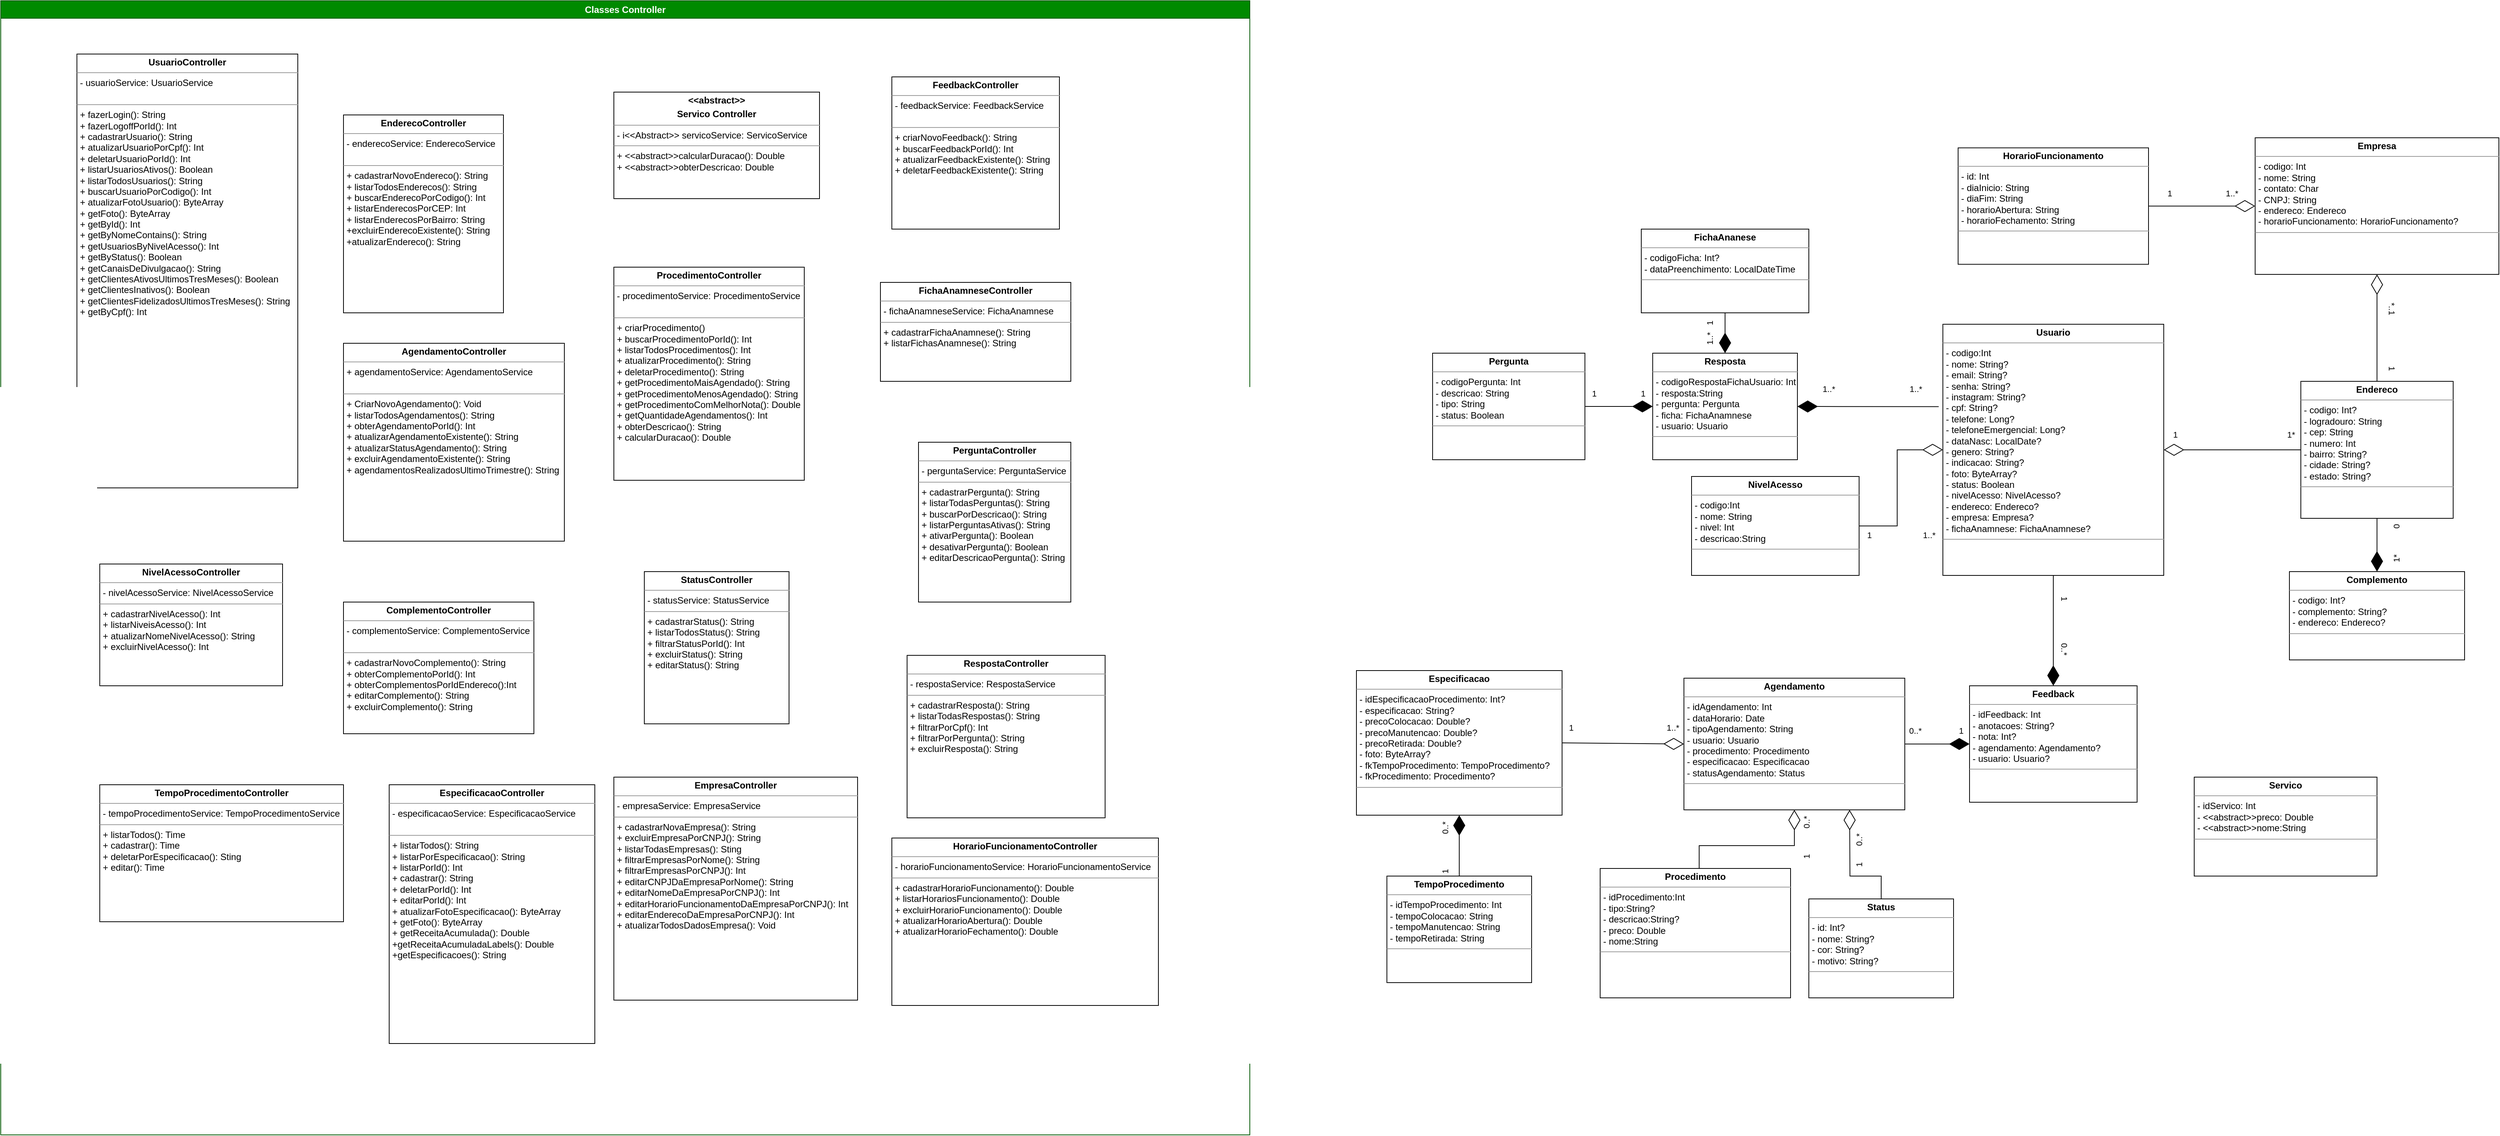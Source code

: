 <mxfile version="21.2.8" type="device">
  <diagram name="Page-1" id="c4acf3e9-155e-7222-9cf6-157b1a14988f">
    <mxGraphModel dx="8394" dy="3524" grid="1" gridSize="10" guides="1" tooltips="1" connect="1" arrows="1" fold="1" page="1" pageScale="1" pageWidth="850" pageHeight="1100" background="none" math="0" shadow="0">
      <root>
        <mxCell id="0" />
        <mxCell id="1" parent="0" />
        <mxCell id="5d2195bd80daf111-10" value="&lt;p style=&quot;margin:0px;margin-top:4px;text-align:center;&quot;&gt;&lt;b&gt;FichaAnanese&lt;/b&gt;&lt;/p&gt;&lt;hr size=&quot;1&quot;&gt;&lt;p style=&quot;margin:0px;margin-left:4px;&quot;&gt;- codigoFicha: Int?&lt;/p&gt;&lt;p style=&quot;margin:0px;margin-left:4px;&quot;&gt;-&amp;nbsp;dataPreenchimento: LocalDateTime&lt;/p&gt;&lt;hr size=&quot;1&quot;&gt;&lt;p style=&quot;margin:0px;margin-left:4px;&quot;&gt;&lt;br&gt;&lt;/p&gt;" style="verticalAlign=top;align=left;overflow=fill;fontSize=12;fontFamily=Helvetica;html=1;rounded=0;shadow=0;comic=0;labelBackgroundColor=none;strokeWidth=1" parent="1" vertex="1">
          <mxGeometry x="-1626" y="-580" width="220" height="110" as="geometry" />
        </mxCell>
        <mxCell id="5d2195bd80daf111-15" value="&lt;p style=&quot;margin:0px;margin-top:4px;text-align:center;&quot;&gt;&lt;b&gt;Especificacao&lt;/b&gt;&lt;/p&gt;&lt;hr size=&quot;1&quot;&gt;&lt;p style=&quot;margin:0px;margin-left:4px;&quot;&gt;-&amp;nbsp;idEspecificacaoProcedimento: Int?&lt;/p&gt;&lt;p style=&quot;margin:0px;margin-left:4px;&quot;&gt;-&amp;nbsp;especificacao: String?&lt;/p&gt;&lt;p style=&quot;margin:0px;margin-left:4px;&quot;&gt;-&amp;nbsp;precoColocacao: Double?&lt;/p&gt;&lt;p style=&quot;margin:0px;margin-left:4px;&quot;&gt;-&amp;nbsp;precoManutencao: Double?&lt;/p&gt;&lt;p style=&quot;margin:0px;margin-left:4px;&quot;&gt;-&amp;nbsp;precoRetirada: Double?&lt;/p&gt;&lt;p style=&quot;margin:0px;margin-left:4px;&quot;&gt;-&amp;nbsp;foto: ByteArray?&lt;/p&gt;&lt;p style=&quot;margin:0px;margin-left:4px;&quot;&gt;-&amp;nbsp;fkTempoProcedimento: TempoProcedimento?&lt;/p&gt;&lt;p style=&quot;margin:0px;margin-left:4px;&quot;&gt;- fkProcedimento: Procedimento?&lt;/p&gt;&lt;hr size=&quot;1&quot;&gt;&lt;p style=&quot;margin:0px;margin-left:4px;&quot;&gt;&lt;br&gt;&lt;/p&gt;" style="verticalAlign=top;align=left;overflow=fill;fontSize=12;fontFamily=Helvetica;html=1;rounded=0;shadow=0;comic=0;labelBackgroundColor=none;strokeWidth=1" parent="1" vertex="1">
          <mxGeometry x="-2000" width="270" height="190" as="geometry" />
        </mxCell>
        <mxCell id="5d2195bd80daf111-18" value="&lt;p style=&quot;margin:0px;margin-top:4px;text-align:center;&quot;&gt;&lt;b&gt;Agendamento&lt;/b&gt;&lt;/p&gt;&lt;hr size=&quot;1&quot;&gt;&lt;p style=&quot;margin:0px;margin-left:4px;&quot;&gt;- idAgendamento: Int&lt;br&gt;&lt;/p&gt;&lt;p style=&quot;margin:0px;margin-left:4px;&quot;&gt;- dataHorario: Date&lt;br&gt;- tipoAgendamento: String&lt;/p&gt;&lt;p style=&quot;margin:0px;margin-left:4px;&quot;&gt;- usuario: Usuario&lt;/p&gt;&lt;p style=&quot;margin:0px;margin-left:4px;&quot;&gt;-&amp;nbsp;procedimento: Procedimento&lt;/p&gt;&lt;p style=&quot;margin:0px;margin-left:4px;&quot;&gt;-&amp;nbsp;especificacao: Especificacao&lt;/p&gt;&lt;p style=&quot;margin:0px;margin-left:4px;&quot;&gt;-&amp;nbsp;statusAgendamento: Status&lt;/p&gt;&lt;hr size=&quot;1&quot;&gt;&lt;p style=&quot;margin:0px;margin-left:4px;&quot;&gt;&lt;br&gt;&lt;/p&gt;&lt;p style=&quot;margin:0px;margin-left:4px;&quot;&gt;&lt;br&gt;&lt;/p&gt;" style="verticalAlign=top;align=left;overflow=fill;fontSize=12;fontFamily=Helvetica;html=1;rounded=0;shadow=0;comic=0;labelBackgroundColor=none;strokeWidth=1" parent="1" vertex="1">
          <mxGeometry x="-1570" y="10" width="290" height="173" as="geometry" />
        </mxCell>
        <mxCell id="5d2195bd80daf111-19" value="&lt;p style=&quot;margin:0px;margin-top:4px;text-align:center;&quot;&gt;&lt;b&gt;Endereco&lt;/b&gt;&lt;/p&gt;&lt;hr size=&quot;1&quot;&gt;&lt;p style=&quot;margin:0px;margin-left:4px;&quot;&gt;- codigo: Int?&lt;br&gt;- logradouro: String&lt;/p&gt;&lt;p style=&quot;margin:0px;margin-left:4px;&quot;&gt;- cep: String&lt;/p&gt;&lt;p style=&quot;margin:0px;margin-left:4px;&quot;&gt;- numero: Int&lt;/p&gt;&lt;p style=&quot;margin:0px;margin-left:4px;&quot;&gt;- bairro: String?&lt;/p&gt;&lt;p style=&quot;margin:0px;margin-left:4px;&quot;&gt;- cidade: String?&lt;/p&gt;&lt;p style=&quot;margin:0px;margin-left:4px;&quot;&gt;- estado: String?&lt;/p&gt;&lt;hr size=&quot;1&quot;&gt;&lt;p style=&quot;margin:0px;margin-left:4px;&quot;&gt;&lt;br&gt;&lt;/p&gt;" style="verticalAlign=top;align=left;overflow=fill;fontSize=12;fontFamily=Helvetica;html=1;rounded=0;shadow=0;comic=0;labelBackgroundColor=none;strokeWidth=1" parent="1" vertex="1">
          <mxGeometry x="-760" y="-380" width="200" height="180" as="geometry" />
        </mxCell>
        <mxCell id="5d2195bd80daf111-20" value="&lt;p style=&quot;margin:0px;margin-top:4px;text-align:center;&quot;&gt;&lt;b&gt;Feedback&lt;/b&gt;&lt;/p&gt;&lt;hr size=&quot;1&quot;&gt;&lt;p style=&quot;margin:0px;margin-left:4px;&quot;&gt;- idFeedback: Int&lt;/p&gt;&lt;p style=&quot;margin:0px;margin-left:4px;&quot;&gt;- anotacoes: String?&lt;/p&gt;&lt;p style=&quot;margin:0px;margin-left:4px;&quot;&gt;- nota: Int?&lt;/p&gt;&lt;p style=&quot;margin:0px;margin-left:4px;&quot;&gt;- agendamento: Agendamento?&lt;/p&gt;&lt;p style=&quot;margin:0px;margin-left:4px;&quot;&gt;-&amp;nbsp;usuario: Usuario?&lt;/p&gt;&lt;hr size=&quot;1&quot;&gt;&lt;p style=&quot;margin:0px;margin-left:4px;&quot;&gt;&lt;br&gt;&lt;/p&gt;" style="verticalAlign=top;align=left;overflow=fill;fontSize=12;fontFamily=Helvetica;html=1;rounded=0;shadow=0;comic=0;labelBackgroundColor=none;strokeWidth=1" parent="1" vertex="1">
          <mxGeometry x="-1195" y="20" width="220" height="153" as="geometry" />
        </mxCell>
        <mxCell id="VeBbNQ54Or92eLOGEAi9-2" value="&lt;p style=&quot;margin:0px;margin-top:4px;text-align:center;&quot;&gt;&lt;b&gt;HorarioFuncionamento&lt;/b&gt;&lt;/p&gt;&lt;hr size=&quot;1&quot;&gt;&lt;p style=&quot;margin:0px;margin-left:4px;&quot;&gt;- id: Int&lt;br&gt;- diaInicio: String&lt;/p&gt;&lt;p style=&quot;margin:0px;margin-left:4px;&quot;&gt;-&amp;nbsp;diaFim: String&lt;/p&gt;&lt;p style=&quot;margin:0px;margin-left:4px;&quot;&gt;-&amp;nbsp;horarioAbertura: String&lt;/p&gt;&lt;p style=&quot;margin:0px;margin-left:4px;&quot;&gt;-&amp;nbsp;horarioFechamento: String&lt;/p&gt;&lt;hr size=&quot;1&quot;&gt;&lt;p style=&quot;margin:0px;margin-left:4px;&quot;&gt;&lt;br&gt;&lt;/p&gt;" style="verticalAlign=top;align=left;overflow=fill;fontSize=12;fontFamily=Helvetica;html=1;rounded=0;shadow=0;comic=0;labelBackgroundColor=none;strokeWidth=1" parent="1" vertex="1">
          <mxGeometry x="-1210" y="-686.75" width="250" height="153" as="geometry" />
        </mxCell>
        <mxCell id="VeBbNQ54Or92eLOGEAi9-3" value="&lt;p style=&quot;margin:0px;margin-top:4px;text-align:center;&quot;&gt;&lt;b&gt;NivelAcesso&lt;/b&gt;&lt;/p&gt;&lt;hr size=&quot;1&quot;&gt;&lt;p style=&quot;margin:0px;margin-left:4px;&quot;&gt;- codigo:Int&lt;/p&gt;&lt;p style=&quot;margin:0px;margin-left:4px;&quot;&gt;- nome: String&lt;/p&gt;&lt;p style=&quot;margin:0px;margin-left:4px;&quot;&gt;- nivel: Int&lt;/p&gt;&lt;p style=&quot;margin:0px;margin-left:4px;&quot;&gt;- descricao:String&lt;/p&gt;&lt;hr size=&quot;1&quot;&gt;&lt;p style=&quot;margin:0px;margin-left:4px;&quot;&gt;&lt;br&gt;&lt;/p&gt;" style="verticalAlign=top;align=left;overflow=fill;fontSize=12;fontFamily=Helvetica;html=1;rounded=0;shadow=0;comic=0;labelBackgroundColor=none;strokeWidth=1" parent="1" vertex="1">
          <mxGeometry x="-1560" y="-255" width="220" height="130" as="geometry" />
        </mxCell>
        <mxCell id="VeBbNQ54Or92eLOGEAi9-4" value="&lt;p style=&quot;margin:0px;margin-top:4px;text-align:center;&quot;&gt;&lt;b&gt;Pergunta&lt;/b&gt;&lt;/p&gt;&lt;hr size=&quot;1&quot;&gt;&lt;p style=&quot;margin:0px;margin-left:4px;&quot;&gt;- codigoPergunta: Int&lt;br&gt;-&amp;nbsp;descricao: String&lt;/p&gt;&lt;p style=&quot;margin:0px;margin-left:4px;&quot;&gt;- tipo:&amp;nbsp;String&lt;span style=&quot;white-space: pre;&quot;&gt; &lt;/span&gt;&lt;/p&gt;&lt;p style=&quot;margin:0px;margin-left:4px;&quot;&gt;-&amp;nbsp;status: Boolean&lt;/p&gt;&lt;hr size=&quot;1&quot;&gt;&lt;p style=&quot;margin:0px;margin-left:4px;&quot;&gt;&lt;br&gt;&lt;/p&gt;" style="verticalAlign=top;align=left;overflow=fill;fontSize=12;fontFamily=Helvetica;html=1;rounded=0;shadow=0;comic=0;labelBackgroundColor=none;strokeWidth=1" parent="1" vertex="1">
          <mxGeometry x="-1900" y="-417" width="200" height="140" as="geometry" />
        </mxCell>
        <mxCell id="VeBbNQ54Or92eLOGEAi9-5" value="&lt;p style=&quot;margin:0px;margin-top:4px;text-align:center;&quot;&gt;&lt;b&gt;Procedimento&lt;/b&gt;&lt;/p&gt;&lt;hr size=&quot;1&quot;&gt;&lt;p style=&quot;margin:0px;margin-left:4px;&quot;&gt;- idProcedimento:Int&lt;br&gt;- tipo:String?&lt;/p&gt;&lt;p style=&quot;margin:0px;margin-left:4px;&quot;&gt;-&amp;nbsp;descricao:String?&lt;/p&gt;&lt;p style=&quot;margin:0px;margin-left:4px;&quot;&gt;- preco: Double&lt;/p&gt;&lt;p style=&quot;margin:0px;margin-left:4px;&quot;&gt;- nome:String&lt;/p&gt;&lt;hr size=&quot;1&quot;&gt;&lt;p style=&quot;margin:0px;margin-left:4px;&quot;&gt;&lt;br&gt;&lt;/p&gt;" style="verticalAlign=top;align=left;overflow=fill;fontSize=12;fontFamily=Helvetica;html=1;rounded=0;shadow=0;comic=0;labelBackgroundColor=none;strokeWidth=1" parent="1" vertex="1">
          <mxGeometry x="-1680" y="260" width="250" height="170" as="geometry" />
        </mxCell>
        <mxCell id="VeBbNQ54Or92eLOGEAi9-6" value="&lt;p style=&quot;margin:0px;margin-top:4px;text-align:center;&quot;&gt;&lt;b&gt;Resposta&lt;/b&gt;&lt;/p&gt;&lt;hr size=&quot;1&quot;&gt;&lt;p style=&quot;margin:0px;margin-left:4px;&quot;&gt;-&amp;nbsp;codigoRespostaFichaUsuario: Int&lt;br&gt;-&amp;nbsp;resposta:String&lt;/p&gt;&lt;p style=&quot;margin:0px;margin-left:4px;&quot;&gt;-&amp;nbsp;pergunta: Pergunta&lt;/p&gt;&lt;p style=&quot;margin:0px;margin-left:4px;&quot;&gt;-&amp;nbsp;ficha:&amp;nbsp;FichaAnamnese&lt;/p&gt;&lt;p style=&quot;margin:0px;margin-left:4px;&quot;&gt;- usuario: Usuario&lt;/p&gt;&lt;hr size=&quot;1&quot;&gt;&lt;p style=&quot;margin:0px;margin-left:4px;&quot;&gt;&lt;br&gt;&lt;/p&gt;" style="verticalAlign=top;align=left;overflow=fill;fontSize=12;fontFamily=Helvetica;html=1;rounded=0;shadow=0;comic=0;labelBackgroundColor=none;strokeWidth=1" parent="1" vertex="1">
          <mxGeometry x="-1611" y="-417" width="190" height="140" as="geometry" />
        </mxCell>
        <mxCell id="VeBbNQ54Or92eLOGEAi9-7" value="&lt;p style=&quot;margin:0px;margin-top:4px;text-align:center;&quot;&gt;&lt;b&gt;Status&lt;/b&gt;&lt;/p&gt;&lt;hr size=&quot;1&quot;&gt;&lt;p style=&quot;margin:0px;margin-left:4px;&quot;&gt;- id: Int?&lt;br&gt;-&amp;nbsp;nome: String?&lt;/p&gt;&lt;p style=&quot;margin:0px;margin-left:4px;&quot;&gt;-&amp;nbsp;cor: String?&lt;/p&gt;&lt;p style=&quot;margin:0px;margin-left:4px;&quot;&gt;-&amp;nbsp;motivo: String?&lt;/p&gt;&lt;hr size=&quot;1&quot;&gt;&lt;p style=&quot;margin:0px;margin-left:4px;&quot;&gt;&lt;br&gt;&lt;/p&gt;" style="verticalAlign=top;align=left;overflow=fill;fontSize=12;fontFamily=Helvetica;html=1;rounded=0;shadow=0;comic=0;labelBackgroundColor=none;strokeWidth=1" parent="1" vertex="1">
          <mxGeometry x="-1406" y="300" width="190" height="130" as="geometry" />
        </mxCell>
        <mxCell id="VeBbNQ54Or92eLOGEAi9-8" value="&lt;p style=&quot;margin:0px;margin-top:4px;text-align:center;&quot;&gt;&lt;b&gt;TempoProcedimento&lt;/b&gt;&lt;/p&gt;&lt;hr size=&quot;1&quot;&gt;&lt;p style=&quot;margin:0px;margin-left:4px;&quot;&gt;- idTempoProcedimento: Int&lt;br&gt;- tempoColocacao: String&lt;/p&gt;&lt;p style=&quot;margin:0px;margin-left:4px;&quot;&gt;-&amp;nbsp;tempoManutencao: String&lt;/p&gt;&lt;p style=&quot;margin:0px;margin-left:4px;&quot;&gt;-&amp;nbsp;tempoRetirada: String&lt;/p&gt;&lt;hr size=&quot;1&quot;&gt;&lt;p style=&quot;margin:0px;margin-left:4px;&quot;&gt;&lt;br&gt;&lt;/p&gt;" style="verticalAlign=top;align=left;overflow=fill;fontSize=12;fontFamily=Helvetica;html=1;rounded=0;shadow=0;comic=0;labelBackgroundColor=none;strokeWidth=1" parent="1" vertex="1">
          <mxGeometry x="-1960" y="270" width="190" height="140" as="geometry" />
        </mxCell>
        <mxCell id="VeBbNQ54Or92eLOGEAi9-9" value="&lt;p style=&quot;margin:0px;margin-top:4px;text-align:center;&quot;&gt;&lt;b&gt;Usuario&lt;/b&gt;&lt;/p&gt;&lt;hr size=&quot;1&quot;&gt;&lt;p style=&quot;margin:0px;margin-left:4px;&quot;&gt;- codigo:Int&lt;br&gt;-&amp;nbsp;nome:&amp;nbsp;String?&lt;/p&gt;&lt;p style=&quot;margin:0px;margin-left:4px;&quot;&gt;-&amp;nbsp;email: String?&lt;/p&gt;&lt;p style=&quot;margin:0px;margin-left:4px;&quot;&gt;-&amp;nbsp;senha: String?&lt;/p&gt;&lt;p style=&quot;margin:0px;margin-left:4px;&quot;&gt;-&amp;nbsp;instagram: String?&lt;/p&gt;&lt;p style=&quot;margin:0px;margin-left:4px;&quot;&gt;-&amp;nbsp;cpf:&amp;nbsp;String?&lt;/p&gt;&lt;p style=&quot;margin:0px;margin-left:4px;&quot;&gt;-&amp;nbsp;telefone:&amp;nbsp;Long?&lt;/p&gt;&lt;p style=&quot;margin:0px;margin-left:4px;&quot;&gt;-&amp;nbsp;telefoneEmergencial:&amp;nbsp;Long?&lt;/p&gt;&lt;p style=&quot;margin:0px;margin-left:4px;&quot;&gt;-&amp;nbsp;dataNasc:&amp;nbsp;LocalDate?&lt;/p&gt;&lt;p style=&quot;margin:0px;margin-left:4px;&quot;&gt;-&amp;nbsp;genero: String?&lt;/p&gt;&lt;p style=&quot;margin:0px;margin-left:4px;&quot;&gt;-&amp;nbsp;indicacao:&amp;nbsp;String?&lt;/p&gt;&lt;p style=&quot;margin:0px;margin-left:4px;&quot;&gt;-&amp;nbsp;foto:&amp;nbsp;ByteArray?&lt;/p&gt;&lt;p style=&quot;margin:0px;margin-left:4px;&quot;&gt;-&amp;nbsp;status:&amp;nbsp;Boolean&lt;/p&gt;&lt;p style=&quot;margin:0px;margin-left:4px;&quot;&gt;- nivelAcesso:&amp;nbsp;NivelAcesso?&lt;/p&gt;&lt;p style=&quot;margin:0px;margin-left:4px;&quot;&gt;-&amp;nbsp;endereco:&amp;nbsp;Endereco?&lt;/p&gt;&lt;p style=&quot;margin:0px;margin-left:4px;&quot;&gt;-&amp;nbsp;empresa:&amp;nbsp;Empresa?&lt;/p&gt;&lt;p style=&quot;margin:0px;margin-left:4px;&quot;&gt;-&amp;nbsp;fichaAnamnese:&amp;nbsp;FichaAnamnese?&lt;/p&gt;&lt;hr size=&quot;1&quot;&gt;&lt;p style=&quot;margin:0px;margin-left:4px;&quot;&gt;&lt;br&gt;&lt;/p&gt;" style="verticalAlign=top;align=left;overflow=fill;fontSize=12;fontFamily=Helvetica;html=1;rounded=0;shadow=0;comic=0;labelBackgroundColor=none;strokeWidth=1" parent="1" vertex="1">
          <mxGeometry x="-1230" y="-455" width="290" height="330" as="geometry" />
        </mxCell>
        <mxCell id="VeBbNQ54Or92eLOGEAi9-10" value="&lt;p style=&quot;margin:0px;margin-top:4px;text-align:center;&quot;&gt;&lt;b&gt;Complemento&lt;/b&gt;&lt;/p&gt;&lt;hr size=&quot;1&quot;&gt;&lt;p style=&quot;margin:0px;margin-left:4px;&quot;&gt;-&amp;nbsp;codigo: Int?&lt;/p&gt;&lt;p style=&quot;margin:0px;margin-left:4px;&quot;&gt;-&amp;nbsp;complemento: String?&lt;/p&gt;&lt;p style=&quot;margin:0px;margin-left:4px;&quot;&gt;-&amp;nbsp;endereco: Endereco?&lt;/p&gt;&lt;hr size=&quot;1&quot;&gt;&lt;p style=&quot;margin:0px;margin-left:4px;&quot;&gt;&lt;br&gt;&lt;/p&gt;&lt;p style=&quot;margin:0px;margin-left:4px;&quot;&gt;&lt;br&gt;&lt;/p&gt;&lt;p style=&quot;margin:0px;margin-left:4px;&quot;&gt;&lt;br&gt;&lt;/p&gt;" style="verticalAlign=top;align=left;overflow=fill;fontSize=12;fontFamily=Helvetica;html=1;rounded=0;shadow=0;comic=0;labelBackgroundColor=none;strokeWidth=1" parent="1" vertex="1">
          <mxGeometry x="-775" y="-130" width="230" height="116" as="geometry" />
        </mxCell>
        <mxCell id="VeBbNQ54Or92eLOGEAi9-11" value="&lt;p style=&quot;margin:0px;margin-top:4px;text-align:center;&quot;&gt;&lt;b&gt;Empresa&lt;/b&gt;&lt;/p&gt;&lt;hr size=&quot;1&quot;&gt;&lt;p style=&quot;margin:0px;margin-left:4px;&quot;&gt;-&amp;nbsp;codigo: Int&lt;/p&gt;&lt;p style=&quot;margin:0px;margin-left:4px;&quot;&gt;-&amp;nbsp;nome: String&lt;/p&gt;&lt;p style=&quot;margin:0px;margin-left:4px;&quot;&gt;-&amp;nbsp;contato: Char&lt;/p&gt;&lt;p style=&quot;margin:0px;margin-left:4px;&quot;&gt;-&amp;nbsp;CNPJ: String&lt;/p&gt;&lt;p style=&quot;margin:0px;margin-left:4px;&quot;&gt;-&amp;nbsp;endereco: Endereco&lt;/p&gt;&lt;p style=&quot;margin:0px;margin-left:4px;&quot;&gt;-&amp;nbsp;horarioFuncionamento: HorarioFuncionamento?&lt;/p&gt;&lt;hr size=&quot;1&quot;&gt;&lt;p style=&quot;margin:0px;margin-left:4px;&quot;&gt;&lt;br&gt;&lt;/p&gt;&lt;p style=&quot;margin:0px;margin-left:4px;&quot;&gt;&lt;br&gt;&lt;/p&gt;&lt;p style=&quot;margin:0px;margin-left:4px;&quot;&gt;&lt;br&gt;&lt;/p&gt;" style="verticalAlign=top;align=left;overflow=fill;fontSize=12;fontFamily=Helvetica;html=1;rounded=0;shadow=0;comic=0;labelBackgroundColor=none;strokeWidth=1" parent="1" vertex="1">
          <mxGeometry x="-820" y="-700" width="320" height="179.5" as="geometry" />
        </mxCell>
        <mxCell id="V2BbMEiaFELjBMTRo2CI-1" value="&lt;p style=&quot;margin:0px;margin-top:4px;text-align:center;&quot;&gt;&lt;b style=&quot;background-color: initial;&quot;&gt;Servico&lt;/b&gt;&lt;br&gt;&lt;/p&gt;&lt;hr size=&quot;1&quot;&gt;&lt;p style=&quot;margin:0px;margin-left:4px;&quot;&gt;- idServico: Int&lt;br&gt;- &amp;lt;&amp;lt;abstract&amp;gt;&amp;gt;preco: Double&lt;/p&gt;&lt;p style=&quot;margin:0px;margin-left:4px;&quot;&gt;-&amp;nbsp;&lt;span style=&quot;background-color: initial;&quot;&gt;&amp;lt;&amp;lt;abstract&amp;gt;&amp;gt;&lt;/span&gt;&lt;span style=&quot;background-color: initial;&quot;&gt;nome:String&lt;/span&gt;&lt;/p&gt;&lt;hr size=&quot;1&quot;&gt;&lt;p style=&quot;margin:0px;margin-left:4px;&quot;&gt;&lt;br&gt;&lt;/p&gt;&lt;p style=&quot;margin:0px;margin-left:4px;&quot;&gt;&lt;br&gt;&lt;/p&gt;" style="verticalAlign=top;align=left;overflow=fill;fontSize=12;fontFamily=Helvetica;html=1;rounded=0;shadow=0;comic=0;labelBackgroundColor=none;strokeWidth=1" parent="1" vertex="1">
          <mxGeometry x="-900" y="140" width="240" height="130" as="geometry" />
        </mxCell>
        <mxCell id="-9O7MTKHyJghnNxjWqGX-41" value="Classes Controller" style="swimlane;whiteSpace=wrap;html=1;fillColor=#008a00;strokeColor=#005700;fontColor=#ffffff;" parent="1" vertex="1">
          <mxGeometry x="-3780" y="-880" width="1640" height="1490" as="geometry" />
        </mxCell>
        <mxCell id="-9O7MTKHyJghnNxjWqGX-28" value="&lt;p style=&quot;margin:0px;margin-top:4px;text-align:center;&quot;&gt;&lt;b&gt;UsuarioController&lt;/b&gt;&lt;/p&gt;&lt;hr size=&quot;1&quot;&gt;&lt;p style=&quot;margin:0px;margin-left:4px;&quot;&gt;- usuarioService: UsuarioService&lt;br&gt;&lt;br&gt;&lt;/p&gt;&lt;hr size=&quot;1&quot;&gt;&lt;p style=&quot;margin:0px;margin-left:4px;&quot;&gt;+ fazerLogin(): String&lt;br&gt;+ fazerLogoffPorId(): Int&lt;/p&gt;&lt;p style=&quot;margin:0px;margin-left:4px;&quot;&gt;+&amp;nbsp;cadastrarUsuario(): String&lt;/p&gt;&lt;p style=&quot;margin:0px;margin-left:4px;&quot;&gt;+&amp;nbsp;atualizarUsuarioPorCpf(): Int&lt;/p&gt;&lt;p style=&quot;margin:0px;margin-left:4px;&quot;&gt;+&amp;nbsp;deletarUsuarioPorId(): Int&lt;/p&gt;&lt;p style=&quot;margin:0px;margin-left:4px;&quot;&gt;+&amp;nbsp;listarUsuariosAtivos(): Boolean&lt;/p&gt;&lt;p style=&quot;margin:0px;margin-left:4px;&quot;&gt;+&amp;nbsp;listarTodosUsuarios(): String&lt;/p&gt;&lt;p style=&quot;margin:0px;margin-left:4px;&quot;&gt;+&amp;nbsp;buscarUsuarioPorCodigo(): Int&lt;/p&gt;&lt;p style=&quot;margin:0px;margin-left:4px;&quot;&gt;+&amp;nbsp;atualizarFotoUsuario(): ByteArray&lt;/p&gt;&lt;p style=&quot;margin:0px;margin-left:4px;&quot;&gt;+&amp;nbsp;getFoto():&amp;nbsp;&lt;span style=&quot;background-color: initial;&quot;&gt;ByteArray&lt;/span&gt;&lt;/p&gt;&lt;p style=&quot;margin:0px;margin-left:4px;&quot;&gt;+&amp;nbsp;getById(): Int&lt;/p&gt;&lt;p style=&quot;margin:0px;margin-left:4px;&quot;&gt;+&amp;nbsp;getByNomeContains(): String&lt;/p&gt;&lt;p style=&quot;margin:0px;margin-left:4px;&quot;&gt;+&amp;nbsp;getUsuariosByNivelAcesso(): Int&lt;/p&gt;&lt;p style=&quot;margin:0px;margin-left:4px;&quot;&gt;+&amp;nbsp;getByStatus(): Boolean&lt;/p&gt;&lt;p style=&quot;margin:0px;margin-left:4px;&quot;&gt;+&amp;nbsp;getCanaisDeDivulgacao(): String&lt;/p&gt;&lt;p style=&quot;margin:0px;margin-left:4px;&quot;&gt;+&amp;nbsp;getClientesAtivosUltimosTresMeses(): Boolean&lt;/p&gt;&lt;p style=&quot;margin:0px;margin-left:4px;&quot;&gt;+&amp;nbsp;getClientesInativos(): Boolean&lt;br&gt;+ getClientesFidelizadosUltimosTresMeses(): String&lt;/p&gt;&lt;p style=&quot;margin:0px;margin-left:4px;&quot;&gt;+&amp;nbsp;getByCpf(): Int&lt;/p&gt;" style="verticalAlign=top;align=left;overflow=fill;fontSize=12;fontFamily=Helvetica;html=1;rounded=0;shadow=0;comic=0;labelBackgroundColor=none;strokeWidth=1" parent="-9O7MTKHyJghnNxjWqGX-41" vertex="1">
          <mxGeometry x="100" y="70" width="290" height="570" as="geometry" />
        </mxCell>
        <mxCell id="-9O7MTKHyJghnNxjWqGX-22" value="&lt;p style=&quot;margin:0px;margin-top:4px;text-align:center;&quot;&gt;&lt;b&gt;NivelAcessoController&lt;/b&gt;&lt;/p&gt;&lt;hr size=&quot;1&quot;&gt;&lt;p style=&quot;margin:0px;margin-left:4px;&quot;&gt;- nivelAcessoService: NivelAcessoService&lt;/p&gt;&lt;hr size=&quot;1&quot;&gt;&lt;p style=&quot;margin:0px;margin-left:4px;&quot;&gt;+ cadastrarNivelAcesso(): Int&lt;br&gt;+ listarNiveisAcesso(): Int&lt;/p&gt;&lt;p style=&quot;margin:0px;margin-left:4px;&quot;&gt;+&amp;nbsp;atualizarNomeNivelAcesso(): String&lt;/p&gt;&lt;p style=&quot;margin:0px;margin-left:4px;&quot;&gt;+&amp;nbsp;excluirNivelAcesso(): Int&lt;/p&gt;" style="verticalAlign=top;align=left;overflow=fill;fontSize=12;fontFamily=Helvetica;html=1;rounded=0;shadow=0;comic=0;labelBackgroundColor=none;strokeWidth=1" parent="-9O7MTKHyJghnNxjWqGX-41" vertex="1">
          <mxGeometry x="130" y="740" width="240" height="160" as="geometry" />
        </mxCell>
        <mxCell id="-9O7MTKHyJghnNxjWqGX-19" value="&lt;p style=&quot;margin:0px;margin-top:4px;text-align:center;&quot;&gt;&lt;b&gt;EnderecoController&lt;/b&gt;&lt;/p&gt;&lt;hr size=&quot;1&quot;&gt;&lt;p style=&quot;margin:0px;margin-left:4px;&quot;&gt;- enderecoService: EnderecoService&lt;br&gt;&lt;br&gt;&lt;/p&gt;&lt;hr size=&quot;1&quot;&gt;&lt;p style=&quot;margin:0px;margin-left:4px;&quot;&gt;+ cadastrarNovoEndereco(): String&lt;br&gt;+ listarTodosEnderecos(): String&lt;/p&gt;&lt;p style=&quot;margin:0px;margin-left:4px;&quot;&gt;+&amp;nbsp;buscarEnderecoPorCodigo(): Int&lt;/p&gt;&lt;p style=&quot;margin:0px;margin-left:4px;&quot;&gt;+&amp;nbsp;listarEnderecosPorCEP: Int&lt;/p&gt;&lt;p style=&quot;margin:0px;margin-left:4px;&quot;&gt;+&amp;nbsp;listarEnderecosPorBairro: String&lt;/p&gt;&lt;p style=&quot;margin:0px;margin-left:4px;&quot;&gt;+excluirEnderecoExistente(): String&lt;/p&gt;&lt;p style=&quot;margin:0px;margin-left:4px;&quot;&gt;+atualizarEndereco(): String&lt;/p&gt;" style="verticalAlign=top;align=left;overflow=fill;fontSize=12;fontFamily=Helvetica;html=1;rounded=0;shadow=0;comic=0;labelBackgroundColor=none;strokeWidth=1" parent="-9O7MTKHyJghnNxjWqGX-41" vertex="1">
          <mxGeometry x="450" y="150" width="210" height="260" as="geometry" />
        </mxCell>
        <mxCell id="-9O7MTKHyJghnNxjWqGX-18" value="&lt;p style=&quot;margin:0px;margin-top:4px;text-align:center;&quot;&gt;&lt;b&gt;AgendamentoController&lt;/b&gt;&lt;/p&gt;&lt;hr size=&quot;1&quot;&gt;&lt;p style=&quot;margin:0px;margin-left:4px;&quot;&gt;+ agendamentoService: AgendamentoService&lt;br&gt;&lt;/p&gt;&lt;p style=&quot;margin:0px;margin-left:4px;&quot;&gt;&lt;br&gt;&lt;/p&gt;&lt;hr size=&quot;1&quot;&gt;&lt;p style=&quot;margin:0px;margin-left:4px;&quot;&gt;+ CriarNovoAgendamento(): Void&amp;nbsp;&lt;/p&gt;&lt;p style=&quot;margin:0px;margin-left:4px;&quot;&gt;+ listarTodosAgendamentos(): String&lt;/p&gt;&lt;p style=&quot;margin:0px;margin-left:4px;&quot;&gt;+&amp;nbsp;obterAgendamentoPorId(): Int&lt;/p&gt;&lt;p style=&quot;margin:0px;margin-left:4px;&quot;&gt;+&amp;nbsp;atualizarAgendamentoExistente(): String&lt;/p&gt;&lt;p style=&quot;margin:0px;margin-left:4px;&quot;&gt;+&amp;nbsp;atualizarStatusAgendamento(): String&lt;/p&gt;&lt;p style=&quot;margin:0px;margin-left:4px;&quot;&gt;+&amp;nbsp;excluirAgendamentoExistente(): String&lt;/p&gt;&lt;p style=&quot;margin:0px;margin-left:4px;&quot;&gt;+&amp;nbsp;agendamentosRealizadosUltimoTrimestre(): String&lt;/p&gt;&lt;p style=&quot;margin:0px;margin-left:4px;&quot;&gt;&lt;br&gt;&lt;/p&gt;" style="verticalAlign=top;align=left;overflow=fill;fontSize=12;fontFamily=Helvetica;html=1;rounded=0;shadow=0;comic=0;labelBackgroundColor=none;strokeWidth=1" parent="-9O7MTKHyJghnNxjWqGX-41" vertex="1">
          <mxGeometry x="450" y="450" width="290" height="260" as="geometry" />
        </mxCell>
        <mxCell id="-9O7MTKHyJghnNxjWqGX-29" value="&lt;p style=&quot;margin:0px;margin-top:4px;text-align:center;&quot;&gt;&lt;b&gt;ComplementoController&lt;/b&gt;&lt;/p&gt;&lt;hr size=&quot;1&quot;&gt;&lt;p style=&quot;margin:0px;margin-left:4px;&quot;&gt;- complementoService: ComplementoService&lt;/p&gt;&lt;p style=&quot;margin:0px;margin-left:4px;&quot;&gt;&lt;br&gt;&lt;/p&gt;&lt;hr size=&quot;1&quot;&gt;&lt;p style=&quot;margin:0px;margin-left:4px;&quot;&gt;+ cadastrarNovoComplemento(): String&lt;/p&gt;&lt;p style=&quot;margin:0px;margin-left:4px;&quot;&gt;+ obterComplementoPorId(): Int&lt;/p&gt;&lt;p style=&quot;margin:0px;margin-left:4px;&quot;&gt;+&amp;nbsp;obterComplementosPorIdEndereco():Int&amp;nbsp;&lt;/p&gt;&lt;p style=&quot;margin:0px;margin-left:4px;&quot;&gt;+&amp;nbsp;editarComplemento(): String&lt;/p&gt;&lt;p style=&quot;margin:0px;margin-left:4px;&quot;&gt;+&amp;nbsp;excluirComplemento(): String&lt;/p&gt;&lt;p style=&quot;margin:0px;margin-left:4px;&quot;&gt;&lt;br&gt;&lt;/p&gt;&lt;p style=&quot;margin:0px;margin-left:4px;&quot;&gt;&lt;br&gt;&lt;/p&gt;" style="verticalAlign=top;align=left;overflow=fill;fontSize=12;fontFamily=Helvetica;html=1;rounded=0;shadow=0;comic=0;labelBackgroundColor=none;strokeWidth=1" parent="-9O7MTKHyJghnNxjWqGX-41" vertex="1">
          <mxGeometry x="450" y="790" width="250" height="173" as="geometry" />
        </mxCell>
        <mxCell id="-9O7MTKHyJghnNxjWqGX-31" value="&lt;p style=&quot;margin:0px;margin-top:4px;text-align:center;&quot;&gt;&lt;b&gt;&amp;lt;&amp;lt;abstract&amp;gt;&amp;gt;&lt;/b&gt;&lt;/p&gt;&lt;p style=&quot;margin:0px;margin-top:4px;text-align:center;&quot;&gt;&lt;b&gt;Servico Controller&lt;/b&gt;&lt;/p&gt;&lt;hr size=&quot;1&quot;&gt;&lt;p style=&quot;margin:0px;margin-left:4px;&quot;&gt;- i&amp;lt;&amp;lt;Abstract&amp;gt;&amp;gt; servicoService: ServicoService&lt;br&gt;&lt;/p&gt;&lt;hr size=&quot;1&quot;&gt;&lt;p style=&quot;margin:0px;margin-left:4px;&quot;&gt;+&amp;nbsp;&lt;span style=&quot;background-color: initial;&quot;&gt;&amp;lt;&amp;lt;abstract&amp;gt;&amp;gt;&lt;/span&gt;&lt;span style=&quot;background-color: initial;&quot;&gt;calcularDuracao(): Double&lt;/span&gt;&lt;/p&gt;&lt;p style=&quot;margin:0px;margin-left:4px;&quot;&gt;+&amp;nbsp;&lt;span style=&quot;background-color: initial;&quot;&gt;&amp;lt;&amp;lt;abstract&amp;gt;&amp;gt;&lt;/span&gt;&lt;span style=&quot;background-color: initial;&quot;&gt;obterDescricao: Double&lt;/span&gt;&lt;/p&gt;&lt;p style=&quot;margin:0px;margin-left:4px;&quot;&gt;&lt;br&gt;&lt;/p&gt;" style="verticalAlign=top;align=left;overflow=fill;fontSize=12;fontFamily=Helvetica;html=1;rounded=0;shadow=0;comic=0;labelBackgroundColor=none;strokeWidth=1" parent="-9O7MTKHyJghnNxjWqGX-41" vertex="1">
          <mxGeometry x="805" y="120" width="270" height="140" as="geometry" />
        </mxCell>
        <mxCell id="-9O7MTKHyJghnNxjWqGX-24" value="&lt;p style=&quot;margin:0px;margin-top:4px;text-align:center;&quot;&gt;&lt;b&gt;ProcedimentoController&lt;/b&gt;&lt;/p&gt;&lt;hr size=&quot;1&quot;&gt;&lt;p style=&quot;margin:0px;margin-left:4px;&quot;&gt;- procedimentoService: ProcedimentoService&lt;br&gt;&lt;br&gt;&lt;/p&gt;&lt;hr size=&quot;1&quot;&gt;&lt;p style=&quot;margin:0px;margin-left:4px;&quot;&gt;+ criarProcedimento()&lt;br&gt;+ buscarProcedimentoPorId(): Int&lt;/p&gt;&lt;p style=&quot;margin:0px;margin-left:4px;&quot;&gt;+ listarTodosProcedimentos(): Int&lt;/p&gt;&lt;p style=&quot;margin:0px;margin-left:4px;&quot;&gt;+&amp;nbsp;atualizarProcedimento(): String&lt;/p&gt;&lt;p style=&quot;margin:0px;margin-left:4px;&quot;&gt;+&amp;nbsp;deletarProcedimento(): String&lt;/p&gt;&lt;p style=&quot;margin:0px;margin-left:4px;&quot;&gt;+&amp;nbsp;getProcedimentoMaisAgendado(): String&lt;/p&gt;&lt;p style=&quot;margin:0px;margin-left:4px;&quot;&gt;+&amp;nbsp;getProcedimentoMenosAgendado(): String&lt;/p&gt;&lt;p style=&quot;margin:0px;margin-left:4px;&quot;&gt;+&amp;nbsp;getProcedimentoComMelhorNota(): Double&lt;/p&gt;&lt;p style=&quot;margin:0px;margin-left:4px;&quot;&gt;+&amp;nbsp;getQuantidadeAgendamentos(): Int&lt;/p&gt;&lt;p style=&quot;margin:0px;margin-left:4px;&quot;&gt;+ obterDescricao(): String&lt;/p&gt;&lt;p style=&quot;margin:0px;margin-left:4px;&quot;&gt;+ calcularDuracao(): Double&lt;/p&gt;" style="verticalAlign=top;align=left;overflow=fill;fontSize=12;fontFamily=Helvetica;html=1;rounded=0;shadow=0;comic=0;labelBackgroundColor=none;strokeWidth=1" parent="-9O7MTKHyJghnNxjWqGX-41" vertex="1">
          <mxGeometry x="805" y="350" width="250" height="280" as="geometry" />
        </mxCell>
        <mxCell id="-9O7MTKHyJghnNxjWqGX-20" value="&lt;p style=&quot;margin:0px;margin-top:4px;text-align:center;&quot;&gt;&lt;b&gt;FeedbackController&lt;/b&gt;&lt;/p&gt;&lt;hr size=&quot;1&quot;&gt;&lt;p style=&quot;margin:0px;margin-left:4px;&quot;&gt;- feedbackService: FeedbackService&lt;/p&gt;&lt;p style=&quot;margin:0px;margin-left:4px;&quot;&gt;&lt;br&gt;&lt;/p&gt;&lt;hr size=&quot;1&quot;&gt;&lt;p style=&quot;margin:0px;margin-left:4px;&quot;&gt;+&amp;nbsp;criarNovoFeedback(): String&lt;/p&gt;&lt;p style=&quot;margin:0px;margin-left:4px;&quot;&gt;+&amp;nbsp;buscarFeedbackPorId(): Int&lt;/p&gt;&lt;p style=&quot;margin:0px;margin-left:4px;&quot;&gt;+&amp;nbsp;atualizarFeedbackExistente(): String&lt;/p&gt;&lt;p style=&quot;margin:0px;margin-left:4px;&quot;&gt;+&amp;nbsp;deletarFeedbackExistente(): String&lt;/p&gt;" style="verticalAlign=top;align=left;overflow=fill;fontSize=12;fontFamily=Helvetica;html=1;rounded=0;shadow=0;comic=0;labelBackgroundColor=none;strokeWidth=1" parent="-9O7MTKHyJghnNxjWqGX-41" vertex="1">
          <mxGeometry x="1170" y="100" width="220" height="200" as="geometry" />
        </mxCell>
        <mxCell id="-9O7MTKHyJghnNxjWqGX-16" value="&lt;p style=&quot;margin:0px;margin-top:4px;text-align:center;&quot;&gt;&lt;b&gt;FichaAnamneseController&lt;/b&gt;&lt;/p&gt;&lt;hr size=&quot;1&quot;&gt;&lt;p style=&quot;margin:0px;margin-left:4px;&quot;&gt;- fichaAnamneseService: FichaAnamnese&lt;/p&gt;&lt;hr size=&quot;1&quot;&gt;&lt;p style=&quot;margin:0px;margin-left:4px;&quot;&gt;+&amp;nbsp;cadastrarFichaAnamnese(): String&lt;/p&gt;&lt;p style=&quot;margin:0px;margin-left:4px;&quot;&gt;+&amp;nbsp;listarFichasAnamnese(): String&lt;/p&gt;" style="verticalAlign=top;align=left;overflow=fill;fontSize=12;fontFamily=Helvetica;html=1;rounded=0;shadow=0;comic=0;labelBackgroundColor=none;strokeWidth=1" parent="-9O7MTKHyJghnNxjWqGX-41" vertex="1">
          <mxGeometry x="1155" y="370" width="250" height="130" as="geometry" />
        </mxCell>
        <mxCell id="-9O7MTKHyJghnNxjWqGX-23" value="&lt;p style=&quot;margin:0px;margin-top:4px;text-align:center;&quot;&gt;&lt;b&gt;PerguntaController&lt;/b&gt;&lt;/p&gt;&lt;hr size=&quot;1&quot;&gt;&lt;p style=&quot;margin:0px;margin-left:4px;&quot;&gt;- perguntaService: PerguntaService&lt;br&gt;&lt;/p&gt;&lt;hr size=&quot;1&quot;&gt;&lt;p style=&quot;margin:0px;margin-left:4px;&quot;&gt;+ cadastrarPergunta(): String&amp;nbsp;&lt;br&gt;+ listarTodasPerguntas(): String&lt;/p&gt;&lt;p style=&quot;margin:0px;margin-left:4px;&quot;&gt;+ buscarPorDescricao(): String&lt;/p&gt;&lt;p style=&quot;margin:0px;margin-left:4px;&quot;&gt;+&amp;nbsp;listarPerguntasAtivas(): String&lt;/p&gt;&lt;p style=&quot;margin:0px;margin-left:4px;&quot;&gt;+&amp;nbsp;ativarPergunta(): Boolean&lt;/p&gt;&lt;p style=&quot;margin:0px;margin-left:4px;&quot;&gt;+&amp;nbsp;desativarPergunta(): Boolean&lt;/p&gt;&lt;p style=&quot;margin:0px;margin-left:4px;&quot;&gt;+&amp;nbsp;editarDescricaoPergunta(): String&lt;/p&gt;" style="verticalAlign=top;align=left;overflow=fill;fontSize=12;fontFamily=Helvetica;html=1;rounded=0;shadow=0;comic=0;labelBackgroundColor=none;strokeWidth=1" parent="-9O7MTKHyJghnNxjWqGX-41" vertex="1">
          <mxGeometry x="1205" y="580" width="200" height="210" as="geometry" />
        </mxCell>
        <mxCell id="-9O7MTKHyJghnNxjWqGX-26" value="&lt;p style=&quot;margin:0px;margin-top:4px;text-align:center;&quot;&gt;&lt;b&gt;StatusController&lt;/b&gt;&lt;/p&gt;&lt;hr size=&quot;1&quot;&gt;&lt;p style=&quot;margin:0px;margin-left:4px;&quot;&gt;- statusService: StatusService&lt;br&gt;&lt;/p&gt;&lt;hr size=&quot;1&quot;&gt;&lt;p style=&quot;margin:0px;margin-left:4px;&quot;&gt;+ cadastrarStatus(): String&lt;br&gt;+ listarTodosStatus(): String&lt;/p&gt;&lt;p style=&quot;margin:0px;margin-left:4px;&quot;&gt;+ filtrarStatusPorId(): Int&lt;/p&gt;&lt;p style=&quot;margin:0px;margin-left:4px;&quot;&gt;+ excluirStatus(): String&lt;/p&gt;&lt;p style=&quot;margin:0px;margin-left:4px;&quot;&gt;+&amp;nbsp;editarStatus(): String&lt;/p&gt;" style="verticalAlign=top;align=left;overflow=fill;fontSize=12;fontFamily=Helvetica;html=1;rounded=0;shadow=0;comic=0;labelBackgroundColor=none;strokeWidth=1" parent="-9O7MTKHyJghnNxjWqGX-41" vertex="1">
          <mxGeometry x="845" y="750" width="190" height="200" as="geometry" />
        </mxCell>
        <mxCell id="-9O7MTKHyJghnNxjWqGX-25" value="&lt;p style=&quot;margin:0px;margin-top:4px;text-align:center;&quot;&gt;&lt;b&gt;RespostaController&lt;/b&gt;&lt;/p&gt;&lt;hr size=&quot;1&quot;&gt;&lt;p style=&quot;margin:0px;margin-left:4px;&quot;&gt;- respostaService: RespostaService&lt;br&gt;&lt;/p&gt;&lt;hr size=&quot;1&quot;&gt;&lt;p style=&quot;margin:0px;margin-left:4px;&quot;&gt;+ cadastrarResposta(): String&lt;br&gt;+ listarTodasRespostas(): String&lt;/p&gt;&lt;p style=&quot;margin:0px;margin-left:4px;&quot;&gt;+&amp;nbsp;filtrarPorCpf(): Int&lt;/p&gt;&lt;p style=&quot;margin:0px;margin-left:4px;&quot;&gt;+&amp;nbsp;filtrarPorPergunta(): String&lt;/p&gt;&lt;p style=&quot;margin:0px;margin-left:4px;&quot;&gt;+&amp;nbsp;excluirResposta(): String&lt;/p&gt;" style="verticalAlign=top;align=left;overflow=fill;fontSize=12;fontFamily=Helvetica;html=1;rounded=0;shadow=0;comic=0;labelBackgroundColor=none;strokeWidth=1" parent="-9O7MTKHyJghnNxjWqGX-41" vertex="1">
          <mxGeometry x="1190" y="860" width="260" height="213.5" as="geometry" />
        </mxCell>
        <mxCell id="-9O7MTKHyJghnNxjWqGX-27" value="&lt;p style=&quot;margin:0px;margin-top:4px;text-align:center;&quot;&gt;&lt;b&gt;TempoProcedimentoController&lt;/b&gt;&lt;/p&gt;&lt;hr size=&quot;1&quot;&gt;&lt;p style=&quot;margin:0px;margin-left:4px;&quot;&gt;- tempoProcedimentoService: TempoProcedimentoService&lt;br&gt;&lt;/p&gt;&lt;hr size=&quot;1&quot;&gt;&lt;p style=&quot;margin:0px;margin-left:4px;&quot;&gt;+ listarTodos(): Time&lt;/p&gt;&lt;p style=&quot;margin:0px;margin-left:4px;&quot;&gt;+ cadastrar(): Time&lt;/p&gt;&lt;p style=&quot;margin:0px;margin-left:4px;&quot;&gt;+&amp;nbsp;deletarPorEspecificacao(): Sting&amp;nbsp;&lt;/p&gt;&lt;p style=&quot;margin:0px;margin-left:4px;&quot;&gt;+&amp;nbsp;editar(): Time&lt;/p&gt;" style="verticalAlign=top;align=left;overflow=fill;fontSize=12;fontFamily=Helvetica;html=1;rounded=0;shadow=0;comic=0;labelBackgroundColor=none;strokeWidth=1" parent="-9O7MTKHyJghnNxjWqGX-41" vertex="1">
          <mxGeometry x="130" y="1030" width="320" height="180" as="geometry" />
        </mxCell>
        <mxCell id="-9O7MTKHyJghnNxjWqGX-17" value="&lt;p style=&quot;margin:0px;margin-top:4px;text-align:center;&quot;&gt;&lt;b&gt;EspecificacaoController&lt;/b&gt;&lt;/p&gt;&lt;hr size=&quot;1&quot;&gt;&lt;p style=&quot;margin:0px;margin-left:4px;&quot;&gt;- especificacaoService: EspecificacaoService&lt;/p&gt;&lt;p style=&quot;margin:0px;margin-left:4px;&quot;&gt;&lt;br&gt;&lt;/p&gt;&lt;hr size=&quot;1&quot;&gt;&lt;p style=&quot;margin:0px;margin-left:4px;&quot;&gt;+&amp;nbsp;listarTodos(): String&lt;/p&gt;&lt;p style=&quot;margin:0px;margin-left:4px;&quot;&gt;+&amp;nbsp;listarPorEspecificacao(): String&lt;/p&gt;&lt;p style=&quot;margin:0px;margin-left:4px;&quot;&gt;+&amp;nbsp;listarPorId(): Int&lt;/p&gt;&lt;p style=&quot;margin:0px;margin-left:4px;&quot;&gt;+&amp;nbsp;cadastrar(): String&lt;/p&gt;&lt;p style=&quot;margin:0px;margin-left:4px;&quot;&gt;+&amp;nbsp;deletarPorId(): Int&lt;/p&gt;&lt;p style=&quot;margin:0px;margin-left:4px;&quot;&gt;+&amp;nbsp;editarPorId(): Int&lt;/p&gt;&lt;p style=&quot;margin:0px;margin-left:4px;&quot;&gt;+&amp;nbsp;atualizarFotoEspecificacao():&amp;nbsp;ByteArray&lt;/p&gt;&lt;p style=&quot;margin:0px;margin-left:4px;&quot;&gt;+&amp;nbsp;getFoto():&amp;nbsp;ByteArray&lt;/p&gt;&lt;p style=&quot;margin:0px;margin-left:4px;&quot;&gt;+&amp;nbsp;getReceitaAcumulada(): Double&lt;/p&gt;&lt;p style=&quot;margin:0px;margin-left:4px;&quot;&gt;+getReceitaAcumuladaLabels(): Double&lt;/p&gt;&lt;p style=&quot;margin:0px;margin-left:4px;&quot;&gt;+getEspecificacoes(): String&lt;/p&gt;" style="verticalAlign=top;align=left;overflow=fill;fontSize=12;fontFamily=Helvetica;html=1;rounded=0;shadow=0;comic=0;labelBackgroundColor=none;strokeWidth=1" parent="-9O7MTKHyJghnNxjWqGX-41" vertex="1">
          <mxGeometry x="510" y="1030" width="270" height="340" as="geometry" />
        </mxCell>
        <mxCell id="-9O7MTKHyJghnNxjWqGX-30" value="&lt;p style=&quot;margin:0px;margin-top:4px;text-align:center;&quot;&gt;&lt;b&gt;EmpresaController&lt;/b&gt;&lt;/p&gt;&lt;hr size=&quot;1&quot;&gt;&lt;p style=&quot;margin:0px;margin-left:4px;&quot;&gt;- empresaService: EmpresaService&lt;/p&gt;&lt;hr size=&quot;1&quot;&gt;&lt;p style=&quot;margin:0px;margin-left:4px;&quot;&gt;+ cadastrarNovaEmpresa(): String&lt;/p&gt;&lt;p style=&quot;margin:0px;margin-left:4px;&quot;&gt;+ excluirEmpresaPorCNPJ(): String&lt;/p&gt;&lt;p style=&quot;margin:0px;margin-left:4px;&quot;&gt;+&amp;nbsp;listarTodasEmpresas(): Sting&amp;nbsp;&lt;/p&gt;&lt;p style=&quot;margin:0px;margin-left:4px;&quot;&gt;+&amp;nbsp;filtrarEmpresasPorNome(): String&amp;nbsp;&lt;/p&gt;&lt;p style=&quot;margin:0px;margin-left:4px;&quot;&gt;+&amp;nbsp;filtrarEmpresasPorCNPJ(): Int&lt;/p&gt;&lt;p style=&quot;margin:0px;margin-left:4px;&quot;&gt;+&amp;nbsp;editarCNPJDaEmpresaPorNome(): String&lt;/p&gt;&lt;p style=&quot;margin:0px;margin-left:4px;&quot;&gt;+&amp;nbsp;editarNomeDaEmpresaPorCNPJ(): Int&lt;/p&gt;&lt;p style=&quot;margin:0px;margin-left:4px;&quot;&gt;+&amp;nbsp;editarHorarioFuncionamentoDaEmpresaPorCNPJ(): Int&lt;/p&gt;&lt;p style=&quot;margin:0px;margin-left:4px;&quot;&gt;+&amp;nbsp;editarEnderecoDaEmpresaPorCNPJ(): Int&lt;/p&gt;&lt;p style=&quot;margin:0px;margin-left:4px;&quot;&gt;+ atualizarTodosDadosEmpresa(): Void&lt;/p&gt;&lt;p style=&quot;margin:0px;margin-left:4px;&quot;&gt;&lt;br&gt;&lt;/p&gt;&lt;p style=&quot;margin:0px;margin-left:4px;&quot;&gt;&lt;br&gt;&lt;/p&gt;" style="verticalAlign=top;align=left;overflow=fill;fontSize=12;fontFamily=Helvetica;html=1;rounded=0;shadow=0;comic=0;labelBackgroundColor=none;strokeWidth=1" parent="-9O7MTKHyJghnNxjWqGX-41" vertex="1">
          <mxGeometry x="805" y="1020" width="320" height="293" as="geometry" />
        </mxCell>
        <mxCell id="-9O7MTKHyJghnNxjWqGX-21" value="&lt;p style=&quot;margin:0px;margin-top:4px;text-align:center;&quot;&gt;&lt;b&gt;HorarioFuncionamentoController&lt;/b&gt;&lt;/p&gt;&lt;hr size=&quot;1&quot;&gt;&lt;p style=&quot;margin:0px;margin-left:4px;&quot;&gt;- horarioFuncionamentoService: HorarioFuncionamentoService&lt;br&gt;&lt;/p&gt;&lt;hr size=&quot;1&quot;&gt;&lt;p style=&quot;margin:0px;margin-left:4px;&quot;&gt;+ cadastrarHorarioFuncionamento(): Double&lt;br&gt;+ listarHorariosFuncionamento(): Double&lt;/p&gt;&lt;p style=&quot;margin:0px;margin-left:4px;&quot;&gt;+ excluirHorarioFuncionamento(): Double&lt;/p&gt;&lt;p style=&quot;margin:0px;margin-left:4px;&quot;&gt;+&amp;nbsp;atualizarHorarioAbertura(): Double&lt;/p&gt;&lt;p style=&quot;margin:0px;margin-left:4px;&quot;&gt;+&amp;nbsp;atualizarHorarioFechamento(): Double&lt;/p&gt;" style="verticalAlign=top;align=left;overflow=fill;fontSize=12;fontFamily=Helvetica;html=1;rounded=0;shadow=0;comic=0;labelBackgroundColor=none;strokeWidth=1" parent="-9O7MTKHyJghnNxjWqGX-41" vertex="1">
          <mxGeometry x="1170" y="1100" width="350" height="220" as="geometry" />
        </mxCell>
        <mxCell id="eWb3zX2enyHGvmEkw-4W-1" value="" style="endArrow=diamondThin;endFill=0;endSize=24;html=1;rounded=0;entryX=0;entryY=0.5;entryDx=0;entryDy=0;exitX=1;exitY=0.5;exitDx=0;exitDy=0;" edge="1" parent="1" source="VeBbNQ54Or92eLOGEAi9-2" target="VeBbNQ54Or92eLOGEAi9-11">
          <mxGeometry width="160" relative="1" as="geometry">
            <mxPoint x="-1225" y="-340.5" as="sourcePoint" />
            <mxPoint x="-1065" y="-340.5" as="targetPoint" />
          </mxGeometry>
        </mxCell>
        <mxCell id="eWb3zX2enyHGvmEkw-4W-2" value="1&amp;nbsp; &amp;nbsp; &amp;nbsp; &amp;nbsp; &amp;nbsp; &amp;nbsp; &amp;nbsp; &amp;nbsp; &amp;nbsp; &amp;nbsp; &amp;nbsp; &amp;nbsp;1..*" style="edgeLabel;html=1;align=center;verticalAlign=middle;resizable=0;points=[];" vertex="1" connectable="0" parent="eWb3zX2enyHGvmEkw-4W-1">
          <mxGeometry x="0.208" y="-1" relative="1" as="geometry">
            <mxPoint x="-14" y="-18" as="offset" />
          </mxGeometry>
        </mxCell>
        <mxCell id="eWb3zX2enyHGvmEkw-4W-6" value="" style="endArrow=diamondThin;endFill=1;endSize=24;html=1;rounded=0;entryX=0.5;entryY=1;entryDx=0;entryDy=0;exitX=0.5;exitY=0;exitDx=0;exitDy=0;" edge="1" parent="1" source="VeBbNQ54Or92eLOGEAi9-8" target="5d2195bd80daf111-15">
          <mxGeometry width="160" relative="1" as="geometry">
            <mxPoint x="-1790" y="210" as="sourcePoint" />
            <mxPoint x="-1630" y="210" as="targetPoint" />
          </mxGeometry>
        </mxCell>
        <mxCell id="eWb3zX2enyHGvmEkw-4W-7" value="" style="endArrow=diamondThin;endFill=1;endSize=24;html=1;rounded=0;exitX=1;exitY=0.5;exitDx=0;exitDy=0;entryX=0;entryY=0.5;entryDx=0;entryDy=0;" edge="1" parent="1" source="5d2195bd80daf111-18" target="5d2195bd80daf111-20">
          <mxGeometry width="160" relative="1" as="geometry">
            <mxPoint x="-1735" y="290" as="sourcePoint" />
            <mxPoint x="-1220" y="180" as="targetPoint" />
          </mxGeometry>
        </mxCell>
        <mxCell id="eWb3zX2enyHGvmEkw-4W-34" value="0..*&amp;nbsp; &amp;nbsp; &amp;nbsp; &amp;nbsp; &amp;nbsp; &amp;nbsp; &amp;nbsp; &amp;nbsp; 1" style="edgeLabel;html=1;align=center;verticalAlign=middle;resizable=0;points=[];" vertex="1" connectable="0" parent="eWb3zX2enyHGvmEkw-4W-7">
          <mxGeometry x="-0.18" relative="1" as="geometry">
            <mxPoint x="6" y="-18" as="offset" />
          </mxGeometry>
        </mxCell>
        <mxCell id="eWb3zX2enyHGvmEkw-4W-9" value="" style="endArrow=diamondThin;endFill=1;endSize=24;html=1;rounded=0;exitX=0.5;exitY=1;exitDx=0;exitDy=0;entryX=0.5;entryY=0;entryDx=0;entryDy=0;" edge="1" parent="1" source="VeBbNQ54Or92eLOGEAi9-9" target="5d2195bd80daf111-20">
          <mxGeometry width="160" relative="1" as="geometry">
            <mxPoint x="-1185" y="107" as="sourcePoint" />
            <mxPoint x="-1000" y="-30" as="targetPoint" />
          </mxGeometry>
        </mxCell>
        <mxCell id="eWb3zX2enyHGvmEkw-4W-35" value="1&amp;nbsp; &amp;nbsp; &amp;nbsp; &amp;nbsp; &amp;nbsp; &amp;nbsp; &amp;nbsp; &amp;nbsp; &amp;nbsp; 0..*" style="edgeLabel;html=1;align=center;verticalAlign=middle;resizable=0;points=[];rotation=90;" vertex="1" connectable="0" parent="eWb3zX2enyHGvmEkw-4W-9">
          <mxGeometry x="-0.136" y="1" relative="1" as="geometry">
            <mxPoint x="14" y="3" as="offset" />
          </mxGeometry>
        </mxCell>
        <mxCell id="eWb3zX2enyHGvmEkw-4W-10" value="" style="endArrow=diamondThin;endFill=0;endSize=24;html=1;rounded=0;entryX=0;entryY=0.5;entryDx=0;entryDy=0;exitX=1;exitY=0.5;exitDx=0;exitDy=0;" edge="1" parent="1" source="VeBbNQ54Or92eLOGEAi9-3" target="VeBbNQ54Or92eLOGEAi9-9">
          <mxGeometry width="160" relative="1" as="geometry">
            <mxPoint x="-1360" y="-95" as="sourcePoint" />
            <mxPoint x="-1200" y="-95" as="targetPoint" />
            <Array as="points">
              <mxPoint x="-1290" y="-190" />
              <mxPoint x="-1290" y="-290" />
            </Array>
          </mxGeometry>
        </mxCell>
        <mxCell id="eWb3zX2enyHGvmEkw-4W-36" value="1&amp;nbsp; &amp;nbsp; &amp;nbsp; &amp;nbsp; &amp;nbsp; &amp;nbsp; &amp;nbsp; &amp;nbsp; &amp;nbsp; &amp;nbsp; &amp;nbsp; 1..*" style="edgeLabel;html=1;align=center;verticalAlign=middle;resizable=0;points=[];" vertex="1" connectable="0" parent="eWb3zX2enyHGvmEkw-4W-10">
          <mxGeometry x="0.1" relative="1" as="geometry">
            <mxPoint x="5" y="77" as="offset" />
          </mxGeometry>
        </mxCell>
        <mxCell id="eWb3zX2enyHGvmEkw-4W-11" value="" style="endArrow=diamondThin;endFill=0;endSize=24;html=1;rounded=0;entryX=0.5;entryY=1;entryDx=0;entryDy=0;" edge="1" parent="1" target="5d2195bd80daf111-18">
          <mxGeometry width="160" relative="1" as="geometry">
            <mxPoint x="-1550" y="260" as="sourcePoint" />
            <mxPoint x="-1200" y="90" as="targetPoint" />
            <Array as="points">
              <mxPoint x="-1550" y="230" />
              <mxPoint x="-1425" y="230" />
            </Array>
          </mxGeometry>
        </mxCell>
        <mxCell id="eWb3zX2enyHGvmEkw-4W-32" value="1&amp;nbsp; &amp;nbsp; &amp;nbsp; &amp;nbsp; &amp;nbsp; &amp;nbsp;0..*" style="edgeLabel;html=1;align=center;verticalAlign=middle;resizable=0;points=[];rotation=-90;" vertex="1" connectable="0" parent="eWb3zX2enyHGvmEkw-4W-11">
          <mxGeometry x="0.143" y="3" relative="1" as="geometry">
            <mxPoint x="55" y="-7" as="offset" />
          </mxGeometry>
        </mxCell>
        <mxCell id="eWb3zX2enyHGvmEkw-4W-12" value="" style="endArrow=diamondThin;endFill=0;endSize=24;html=1;rounded=0;entryX=0;entryY=0.5;entryDx=0;entryDy=0;exitX=1;exitY=0.5;exitDx=0;exitDy=0;" edge="1" parent="1" source="5d2195bd80daf111-15" target="5d2195bd80daf111-18">
          <mxGeometry width="160" relative="1" as="geometry">
            <mxPoint x="-1670" y="160" as="sourcePoint" />
            <mxPoint x="-1510" y="160" as="targetPoint" />
          </mxGeometry>
        </mxCell>
        <mxCell id="eWb3zX2enyHGvmEkw-4W-13" value="1&amp;nbsp; &amp;nbsp; &amp;nbsp; &amp;nbsp; &amp;nbsp; &amp;nbsp; &amp;nbsp; &amp;nbsp; &amp;nbsp; &amp;nbsp; &amp;nbsp; &amp;nbsp; &amp;nbsp; &amp;nbsp; &amp;nbsp; &amp;nbsp; &amp;nbsp; &amp;nbsp; &amp;nbsp; &amp;nbsp; 1..*" style="edgeLabel;html=1;align=center;verticalAlign=middle;resizable=0;points=[];" vertex="1" connectable="0" parent="eWb3zX2enyHGvmEkw-4W-12">
          <mxGeometry x="0.355" y="1" relative="1" as="geometry">
            <mxPoint x="-28" y="-20" as="offset" />
          </mxGeometry>
        </mxCell>
        <mxCell id="eWb3zX2enyHGvmEkw-4W-14" value="1&amp;nbsp; &amp;nbsp; &amp;nbsp; &amp;nbsp; &amp;nbsp; &amp;nbsp; &amp;nbsp; &amp;nbsp;0..*" style="edgeLabel;html=1;align=center;verticalAlign=middle;resizable=0;points=[];rotation=-90;" vertex="1" connectable="0" parent="1">
          <mxGeometry x="-1889.995" y="237.002" as="geometry">
            <mxPoint x="4" y="6" as="offset" />
          </mxGeometry>
        </mxCell>
        <mxCell id="eWb3zX2enyHGvmEkw-4W-15" value="" style="endArrow=diamondThin;endFill=1;endSize=24;html=1;rounded=0;entryX=0.5;entryY=0;entryDx=0;entryDy=0;exitX=0.5;exitY=1;exitDx=0;exitDy=0;" edge="1" parent="1" source="5d2195bd80daf111-19" target="VeBbNQ54Or92eLOGEAi9-10">
          <mxGeometry width="160" relative="1" as="geometry">
            <mxPoint x="-1070" y="-200" as="sourcePoint" />
            <mxPoint x="-910" y="-200" as="targetPoint" />
          </mxGeometry>
        </mxCell>
        <mxCell id="eWb3zX2enyHGvmEkw-4W-16" value="1*&amp;nbsp; &amp;nbsp; &amp;nbsp; &amp;nbsp; &amp;nbsp; &amp;nbsp;0" style="edgeLabel;html=1;align=center;verticalAlign=middle;resizable=0;points=[];rotation=-90;" vertex="1" connectable="0" parent="1">
          <mxGeometry x="-1739.995" y="260.002" as="geometry">
            <mxPoint x="427.0" y="1105" as="offset" />
          </mxGeometry>
        </mxCell>
        <mxCell id="eWb3zX2enyHGvmEkw-4W-17" value="" style="endArrow=diamondThin;endFill=0;endSize=24;html=1;rounded=0;entryX=1;entryY=0.5;entryDx=0;entryDy=0;exitX=0;exitY=0.5;exitDx=0;exitDy=0;" edge="1" parent="1" source="5d2195bd80daf111-19" target="VeBbNQ54Or92eLOGEAi9-9">
          <mxGeometry width="160" relative="1" as="geometry">
            <mxPoint x="-1040" y="-220" as="sourcePoint" />
            <mxPoint x="-880" y="-220" as="targetPoint" />
          </mxGeometry>
        </mxCell>
        <mxCell id="eWb3zX2enyHGvmEkw-4W-19" value="1&amp;nbsp; &amp;nbsp; &amp;nbsp; &amp;nbsp; &amp;nbsp; &amp;nbsp; &amp;nbsp; &amp;nbsp; &amp;nbsp; &amp;nbsp; &amp;nbsp; &amp;nbsp; &amp;nbsp; &amp;nbsp; &amp;nbsp; &amp;nbsp; &amp;nbsp; &amp;nbsp; &amp;nbsp; &amp;nbsp; &amp;nbsp; &amp;nbsp; &amp;nbsp; &amp;nbsp;1*" style="edgeLabel;html=1;align=center;verticalAlign=middle;resizable=0;points=[];" vertex="1" connectable="0" parent="eWb3zX2enyHGvmEkw-4W-17">
          <mxGeometry x="-0.12" y="-2" relative="1" as="geometry">
            <mxPoint x="-9" y="-18" as="offset" />
          </mxGeometry>
        </mxCell>
        <mxCell id="eWb3zX2enyHGvmEkw-4W-24" value="" style="endArrow=diamondThin;endFill=0;endSize=24;html=1;rounded=0;entryX=0.5;entryY=1;entryDx=0;entryDy=0;exitX=0.5;exitY=0;exitDx=0;exitDy=0;" edge="1" parent="1" source="5d2195bd80daf111-19" target="VeBbNQ54Or92eLOGEAi9-11">
          <mxGeometry width="160" relative="1" as="geometry">
            <mxPoint x="-790" y="-550" as="sourcePoint" />
            <mxPoint x="-630" y="-550" as="targetPoint" />
          </mxGeometry>
        </mxCell>
        <mxCell id="eWb3zX2enyHGvmEkw-4W-25" value="*..1&amp;nbsp; &amp;nbsp; &amp;nbsp; &amp;nbsp; &amp;nbsp; &amp;nbsp; &amp;nbsp; &amp;nbsp; &amp;nbsp; &amp;nbsp; &amp;nbsp; 1" style="edgeLabel;html=1;align=center;verticalAlign=middle;resizable=0;points=[];rotation=90;" vertex="1" connectable="0" parent="eWb3zX2enyHGvmEkw-4W-24">
          <mxGeometry x="0.743" y="1" relative="1" as="geometry">
            <mxPoint x="21" y="63" as="offset" />
          </mxGeometry>
        </mxCell>
        <mxCell id="eWb3zX2enyHGvmEkw-4W-26" value="" style="endArrow=diamondThin;endFill=1;endSize=24;html=1;rounded=0;entryX=1;entryY=0.5;entryDx=0;entryDy=0;exitX=-0.019;exitY=0.328;exitDx=0;exitDy=0;exitPerimeter=0;" edge="1" parent="1" source="VeBbNQ54Or92eLOGEAi9-9" target="VeBbNQ54Or92eLOGEAi9-6">
          <mxGeometry width="160" relative="1" as="geometry">
            <mxPoint x="-1420" y="-410" as="sourcePoint" />
            <mxPoint x="-1260" y="-410" as="targetPoint" />
            <Array as="points" />
          </mxGeometry>
        </mxCell>
        <mxCell id="eWb3zX2enyHGvmEkw-4W-37" value="1..*&amp;nbsp; &amp;nbsp; &amp;nbsp; &amp;nbsp; &amp;nbsp; &amp;nbsp; &amp;nbsp; &amp;nbsp; &amp;nbsp; &amp;nbsp; &amp;nbsp; &amp;nbsp; &amp;nbsp; &amp;nbsp; &amp;nbsp; &amp;nbsp; 1..*" style="edgeLabel;html=1;align=center;verticalAlign=middle;resizable=0;points=[];" vertex="1" connectable="0" parent="eWb3zX2enyHGvmEkw-4W-26">
          <mxGeometry x="-0.144" y="-1" relative="1" as="geometry">
            <mxPoint x="-8" y="-22" as="offset" />
          </mxGeometry>
        </mxCell>
        <mxCell id="eWb3zX2enyHGvmEkw-4W-28" value="" style="endArrow=diamondThin;endFill=1;endSize=24;html=1;rounded=0;entryX=0.5;entryY=0;entryDx=0;entryDy=0;exitX=0.5;exitY=1;exitDx=0;exitDy=0;" edge="1" parent="1" source="5d2195bd80daf111-10" target="VeBbNQ54Or92eLOGEAi9-6">
          <mxGeometry width="160" relative="1" as="geometry">
            <mxPoint x="-1540" y="-460" as="sourcePoint" />
            <mxPoint x="-1380" y="-460" as="targetPoint" />
          </mxGeometry>
        </mxCell>
        <mxCell id="eWb3zX2enyHGvmEkw-4W-38" value="1..*&amp;nbsp; &amp;nbsp;1" style="edgeLabel;html=1;align=center;verticalAlign=middle;resizable=0;points=[];rotation=-90;" vertex="1" connectable="0" parent="eWb3zX2enyHGvmEkw-4W-28">
          <mxGeometry x="-0.537" relative="1" as="geometry">
            <mxPoint x="-20" y="14" as="offset" />
          </mxGeometry>
        </mxCell>
        <mxCell id="eWb3zX2enyHGvmEkw-4W-29" value="" style="endArrow=diamondThin;endFill=1;endSize=24;html=1;rounded=0;entryX=0;entryY=0.5;entryDx=0;entryDy=0;" edge="1" parent="1" target="VeBbNQ54Or92eLOGEAi9-6">
          <mxGeometry width="160" relative="1" as="geometry">
            <mxPoint x="-1700" y="-347" as="sourcePoint" />
            <mxPoint x="-1610" y="-340" as="targetPoint" />
          </mxGeometry>
        </mxCell>
        <mxCell id="eWb3zX2enyHGvmEkw-4W-39" value="1&amp;nbsp; &amp;nbsp; &amp;nbsp; &amp;nbsp; &amp;nbsp; &amp;nbsp; &amp;nbsp; &amp;nbsp; &amp;nbsp; &amp;nbsp;1" style="edgeLabel;html=1;align=center;verticalAlign=middle;resizable=0;points=[];" vertex="1" connectable="0" parent="eWb3zX2enyHGvmEkw-4W-29">
          <mxGeometry x="-0.151" y="-1" relative="1" as="geometry">
            <mxPoint x="6" y="-18" as="offset" />
          </mxGeometry>
        </mxCell>
        <mxCell id="eWb3zX2enyHGvmEkw-4W-30" value="" style="endArrow=diamondThin;endFill=0;endSize=24;html=1;rounded=0;entryX=0.75;entryY=1;entryDx=0;entryDy=0;exitX=0.5;exitY=0;exitDx=0;exitDy=0;" edge="1" parent="1" source="VeBbNQ54Or92eLOGEAi9-7" target="5d2195bd80daf111-18">
          <mxGeometry width="160" relative="1" as="geometry">
            <mxPoint x="-1440" y="230" as="sourcePoint" />
            <mxPoint x="-1280" y="230" as="targetPoint" />
            <Array as="points">
              <mxPoint x="-1311" y="270" />
              <mxPoint x="-1352" y="270" />
            </Array>
          </mxGeometry>
        </mxCell>
        <mxCell id="eWb3zX2enyHGvmEkw-4W-33" value="1&amp;nbsp; &amp;nbsp; &amp;nbsp; &amp;nbsp;0..*" style="edgeLabel;html=1;align=center;verticalAlign=middle;resizable=0;points=[];rotation=-90;" vertex="1" connectable="0" parent="eWb3zX2enyHGvmEkw-4W-30">
          <mxGeometry x="0.307" y="-1" relative="1" as="geometry">
            <mxPoint x="11" y="-1" as="offset" />
          </mxGeometry>
        </mxCell>
      </root>
    </mxGraphModel>
  </diagram>
</mxfile>
